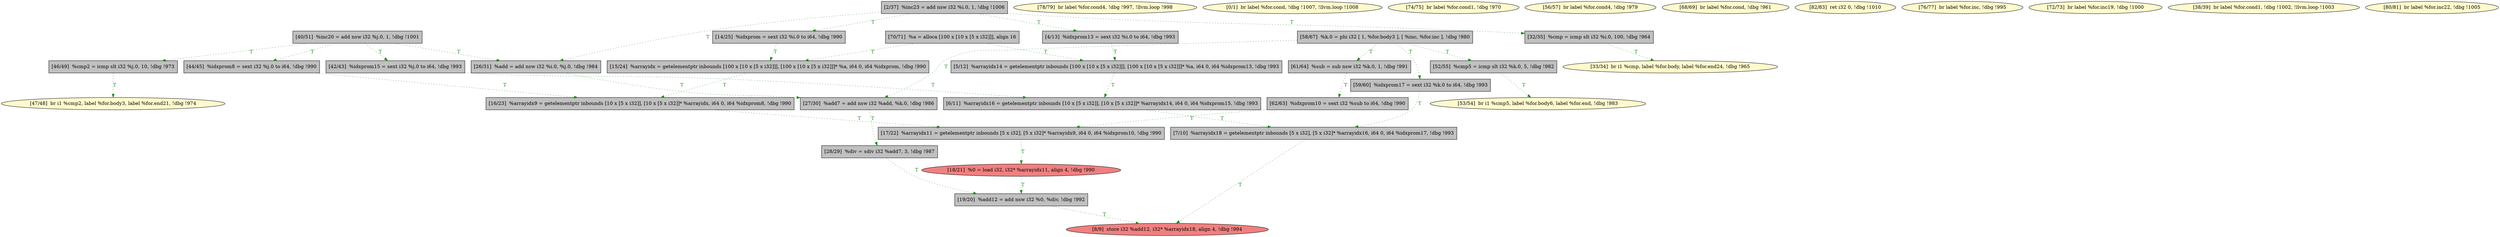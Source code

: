 
digraph G {


node137 [fillcolor=grey,label="[28/29]  %div = sdiv i32 %add7, 3, !dbg !987",shape=rectangle,style=filled ]
node136 [fillcolor=grey,label="[70/71]  %a = alloca [100 x [10 x [5 x i32]]], align 16",shape=rectangle,style=filled ]
node135 [fillcolor=grey,label="[26/31]  %add = add nsw i32 %i.0, %j.0, !dbg !984",shape=rectangle,style=filled ]
node114 [fillcolor=grey,label="[40/51]  %inc20 = add nsw i32 %j.0, 1, !dbg !1001",shape=rectangle,style=filled ]
node109 [fillcolor=lemonchiffon,label="[78/79]  br label %for.cond4, !dbg !997, !llvm.loop !998",shape=ellipse,style=filled ]
node113 [fillcolor=lemonchiffon,label="[0/1]  br label %for.cond, !dbg !1007, !llvm.loop !1008",shape=ellipse,style=filled ]
node106 [fillcolor=grey,label="[17/22]  %arrayidx11 = getelementptr inbounds [5 x i32], [5 x i32]* %arrayidx9, i64 0, i64 %idxprom10, !dbg !990",shape=rectangle,style=filled ]
node112 [fillcolor=grey,label="[52/55]  %cmp5 = icmp slt i32 %k.0, 5, !dbg !982",shape=rectangle,style=filled ]
node103 [fillcolor=grey,label="[59/60]  %idxprom17 = sext i32 %k.0 to i64, !dbg !993",shape=rectangle,style=filled ]
node121 [fillcolor=lemonchiffon,label="[74/75]  br label %for.cond1, !dbg !970",shape=ellipse,style=filled ]
node107 [fillcolor=lemonchiffon,label="[56/57]  br label %for.cond4, !dbg !979",shape=ellipse,style=filled ]
node105 [fillcolor=lemonchiffon,label="[68/69]  br label %for.cond, !dbg !961",shape=ellipse,style=filled ]
node131 [fillcolor=grey,label="[4/13]  %idxprom13 = sext i32 %i.0 to i64, !dbg !993",shape=rectangle,style=filled ]
node100 [fillcolor=lemonchiffon,label="[82/83]  ret i32 0, !dbg !1010",shape=ellipse,style=filled ]
node117 [fillcolor=lemonchiffon,label="[76/77]  br label %for.inc, !dbg !995",shape=ellipse,style=filled ]
node120 [fillcolor=lemonchiffon,label="[72/73]  br label %for.inc19, !dbg !1000",shape=ellipse,style=filled ]
node110 [fillcolor=grey,label="[61/64]  %sub = sub nsw i32 %k.0, 1, !dbg !991",shape=rectangle,style=filled ]
node101 [fillcolor=grey,label="[15/24]  %arrayidx = getelementptr inbounds [100 x [10 x [5 x i32]]], [100 x [10 x [5 x i32]]]* %a, i64 0, i64 %idxprom, !dbg !990",shape=rectangle,style=filled ]
node111 [fillcolor=grey,label="[16/23]  %arrayidx9 = getelementptr inbounds [10 x [5 x i32]], [10 x [5 x i32]]* %arrayidx, i64 0, i64 %idxprom8, !dbg !990",shape=rectangle,style=filled ]
node99 [fillcolor=grey,label="[19/20]  %add12 = add nsw i32 %0, %div, !dbg !992",shape=rectangle,style=filled ]
node116 [fillcolor=grey,label="[7/10]  %arrayidx18 = getelementptr inbounds [5 x i32], [5 x i32]* %arrayidx16, i64 0, i64 %idxprom17, !dbg !993",shape=rectangle,style=filled ]
node133 [fillcolor=grey,label="[14/25]  %idxprom = sext i32 %i.0 to i64, !dbg !990",shape=rectangle,style=filled ]
node108 [fillcolor=grey,label="[2/37]  %inc23 = add nsw i32 %i.0, 1, !dbg !1006",shape=rectangle,style=filled ]
node102 [fillcolor=grey,label="[58/67]  %k.0 = phi i32 [ 1, %for.body3 ], [ %inc, %for.inc ], !dbg !980",shape=rectangle,style=filled ]
node126 [fillcolor=grey,label="[6/11]  %arrayidx16 = getelementptr inbounds [10 x [5 x i32]], [10 x [5 x i32]]* %arrayidx14, i64 0, i64 %idxprom15, !dbg !993",shape=rectangle,style=filled ]
node115 [fillcolor=grey,label="[5/12]  %arrayidx14 = getelementptr inbounds [100 x [10 x [5 x i32]]], [100 x [10 x [5 x i32]]]* %a, i64 0, i64 %idxprom13, !dbg !993",shape=rectangle,style=filled ]
node118 [fillcolor=grey,label="[44/45]  %idxprom8 = sext i32 %j.0 to i64, !dbg !990",shape=rectangle,style=filled ]
node119 [fillcolor=lemonchiffon,label="[53/54]  br i1 %cmp5, label %for.body6, label %for.end, !dbg !983",shape=ellipse,style=filled ]
node123 [fillcolor=grey,label="[62/63]  %idxprom10 = sext i32 %sub to i64, !dbg !990",shape=rectangle,style=filled ]
node124 [fillcolor=grey,label="[46/49]  %cmp2 = icmp slt i32 %j.0, 10, !dbg !973",shape=rectangle,style=filled ]
node125 [fillcolor=lemonchiffon,label="[47/48]  br i1 %cmp2, label %for.body3, label %for.end21, !dbg !974",shape=ellipse,style=filled ]
node129 [fillcolor=lemonchiffon,label="[38/39]  br label %for.cond1, !dbg !1002, !llvm.loop !1003",shape=ellipse,style=filled ]
node130 [fillcolor=grey,label="[32/35]  %cmp = icmp slt i32 %i.0, 100, !dbg !964",shape=rectangle,style=filled ]
node127 [fillcolor=grey,label="[42/43]  %idxprom15 = sext i32 %j.0 to i64, !dbg !993",shape=rectangle,style=filled ]
node128 [fillcolor=grey,label="[27/30]  %add7 = add nsw i32 %add, %k.0, !dbg !986",shape=rectangle,style=filled ]
node104 [fillcolor=lightcoral,label="[18/21]  %0 = load i32, i32* %arrayidx11, align 4, !dbg !990",shape=ellipse,style=filled ]
node132 [fillcolor=lemonchiffon,label="[33/34]  br i1 %cmp, label %for.body, label %for.end24, !dbg !965",shape=ellipse,style=filled ]
node122 [fillcolor=lemonchiffon,label="[80/81]  br label %for.inc22, !dbg !1005",shape=ellipse,style=filled ]
node134 [fillcolor=lightcoral,label="[8/9]  store i32 %add12, i32* %arrayidx18, align 4, !dbg !994",shape=ellipse,style=filled ]

node108->node131 [style=dotted,color=forestgreen,label="T",fontcolor=forestgreen ]
node102->node110 [style=dotted,color=forestgreen,label="T",fontcolor=forestgreen ]
node108->node133 [style=dotted,color=forestgreen,label="T",fontcolor=forestgreen ]
node104->node99 [style=dotted,color=forestgreen,label="T",fontcolor=forestgreen ]
node111->node106 [style=dotted,color=forestgreen,label="T",fontcolor=forestgreen ]
node116->node134 [style=dotted,color=forestgreen,label="T",fontcolor=forestgreen ]
node103->node116 [style=dotted,color=forestgreen,label="T",fontcolor=forestgreen ]
node106->node104 [style=dotted,color=forestgreen,label="T",fontcolor=forestgreen ]
node114->node118 [style=dotted,color=forestgreen,label="T",fontcolor=forestgreen ]
node126->node116 [style=dotted,color=forestgreen,label="T",fontcolor=forestgreen ]
node114->node127 [style=dotted,color=forestgreen,label="T",fontcolor=forestgreen ]
node131->node115 [style=dotted,color=forestgreen,label="T",fontcolor=forestgreen ]
node114->node124 [style=dotted,color=forestgreen,label="T",fontcolor=forestgreen ]
node136->node101 [style=dotted,color=forestgreen,label="T",fontcolor=forestgreen ]
node118->node111 [style=dotted,color=forestgreen,label="T",fontcolor=forestgreen ]
node101->node111 [style=dotted,color=forestgreen,label="T",fontcolor=forestgreen ]
node102->node112 [style=dotted,color=forestgreen,label="T",fontcolor=forestgreen ]
node130->node132 [style=dotted,color=forestgreen,label="T",fontcolor=forestgreen ]
node99->node134 [style=dotted,color=forestgreen,label="T",fontcolor=forestgreen ]
node133->node101 [style=dotted,color=forestgreen,label="T",fontcolor=forestgreen ]
node102->node103 [style=dotted,color=forestgreen,label="T",fontcolor=forestgreen ]
node137->node99 [style=dotted,color=forestgreen,label="T",fontcolor=forestgreen ]
node124->node125 [style=dotted,color=forestgreen,label="T",fontcolor=forestgreen ]
node135->node128 [style=dotted,color=forestgreen,label="T",fontcolor=forestgreen ]
node112->node119 [style=dotted,color=forestgreen,label="T",fontcolor=forestgreen ]
node114->node135 [style=dotted,color=forestgreen,label="T",fontcolor=forestgreen ]
node123->node106 [style=dotted,color=forestgreen,label="T",fontcolor=forestgreen ]
node115->node126 [style=dotted,color=forestgreen,label="T",fontcolor=forestgreen ]
node128->node137 [style=dotted,color=forestgreen,label="T",fontcolor=forestgreen ]
node110->node123 [style=dotted,color=forestgreen,label="T",fontcolor=forestgreen ]
node108->node135 [style=dotted,color=forestgreen,label="T",fontcolor=forestgreen ]
node127->node126 [style=dotted,color=forestgreen,label="T",fontcolor=forestgreen ]
node102->node128 [style=dotted,color=forestgreen,label="T",fontcolor=forestgreen ]
node108->node130 [style=dotted,color=forestgreen,label="T",fontcolor=forestgreen ]
node136->node115 [style=dotted,color=forestgreen,label="T",fontcolor=forestgreen ]


}
